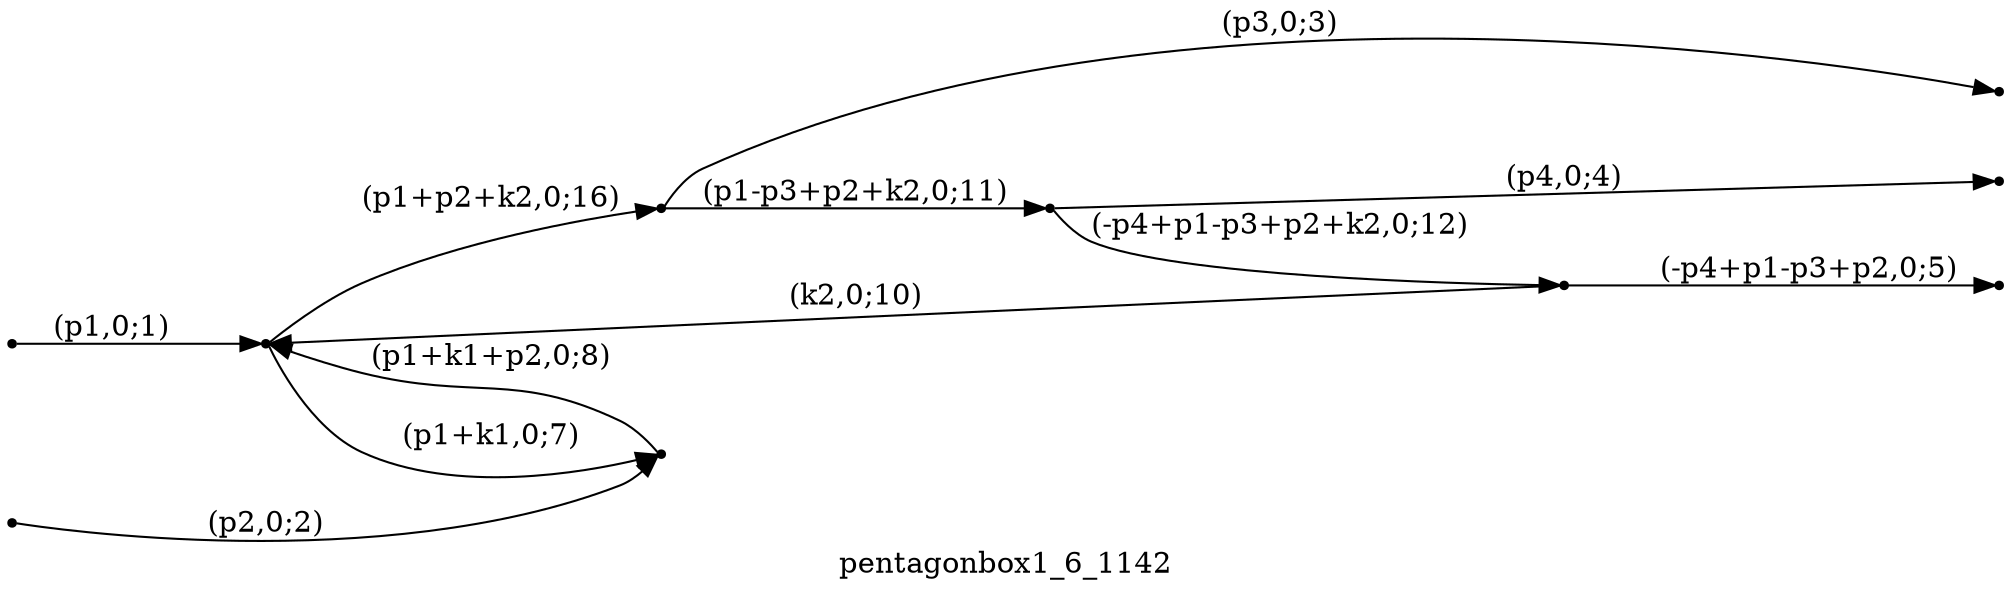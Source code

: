 digraph pentagonbox1_6_1142 {
  label="pentagonbox1_6_1142";
  rankdir="LR";
  subgraph edges {
    -1 -> 5 [label="(p1,0;1)"];
    -2 -> 1 [label="(p2,0;2)"];
    3 -> -3 [label="(p3,0;3)"];
    4 -> -4 [label="(p4,0;4)"];
    2 -> -5 [label="(-p4+p1-p3+p2,0;5)"];
    5 -> 1 [label="(p1+k1,0;7)"];
    1 -> 5 [label="(p1+k1+p2,0;8)"];
    2 -> 5 [label="(k2,0;10)"];
    3 -> 4 [label="(p1-p3+p2+k2,0;11)"];
    4 -> 2 [label="(-p4+p1-p3+p2+k2,0;12)"];
    5 -> 3 [label="(p1+p2+k2,0;16)"];
  }
  subgraph incoming { rank="source"; -1; -2; }
  subgraph outgoing { rank="sink"; -3; -4; -5; }
-5 [shape=point];
-4 [shape=point];
-3 [shape=point];
-2 [shape=point];
-1 [shape=point];
1 [shape=point];
2 [shape=point];
3 [shape=point];
4 [shape=point];
5 [shape=point];
}

